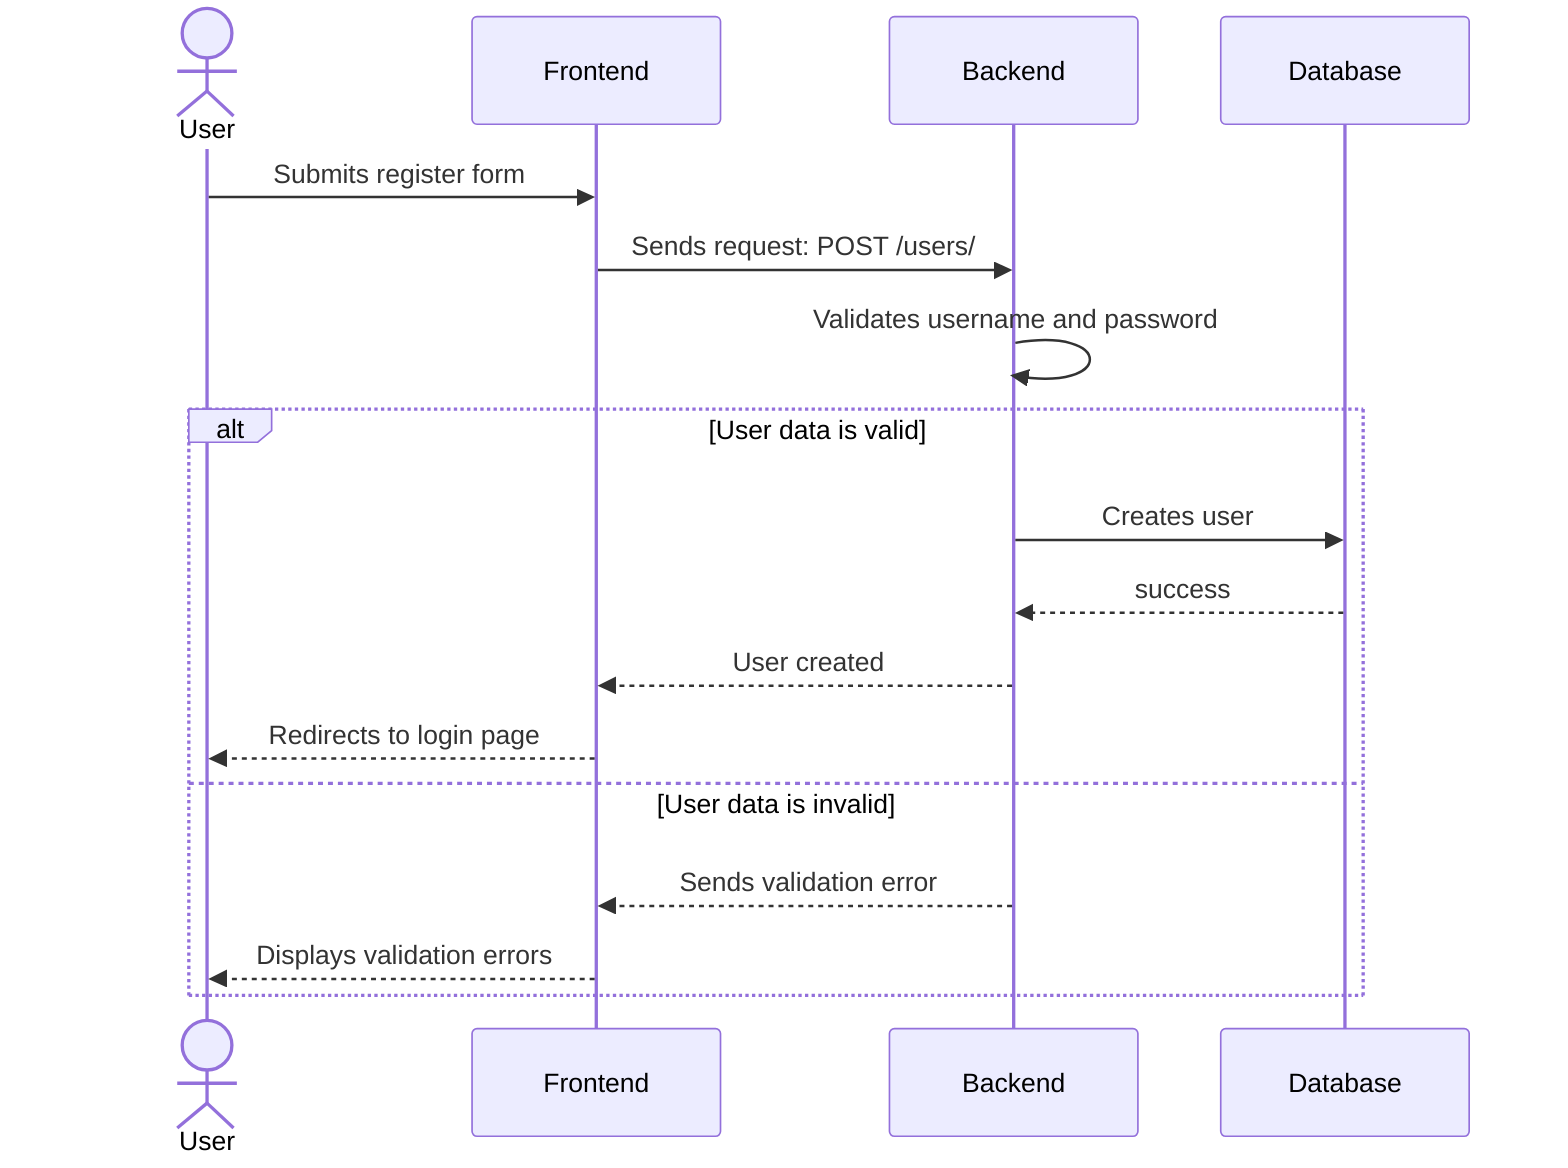 sequenceDiagram
    actor User
    participant FE as Frontend
    participant BE as Backend
    participant DB as Database

    User ->> FE: Submits register form
    FE ->> BE: Sends request: POST /users/
    BE ->> BE: Validates username and password

    alt User data is valid
        BE ->> DB: Creates user
        DB -->> BE: success
        BE -->> FE: User created
        FE -->> User: Redirects to login page
    else User data is invalid
        BE -->> FE: Sends validation error
        FE -->> User: Displays validation errors
    end